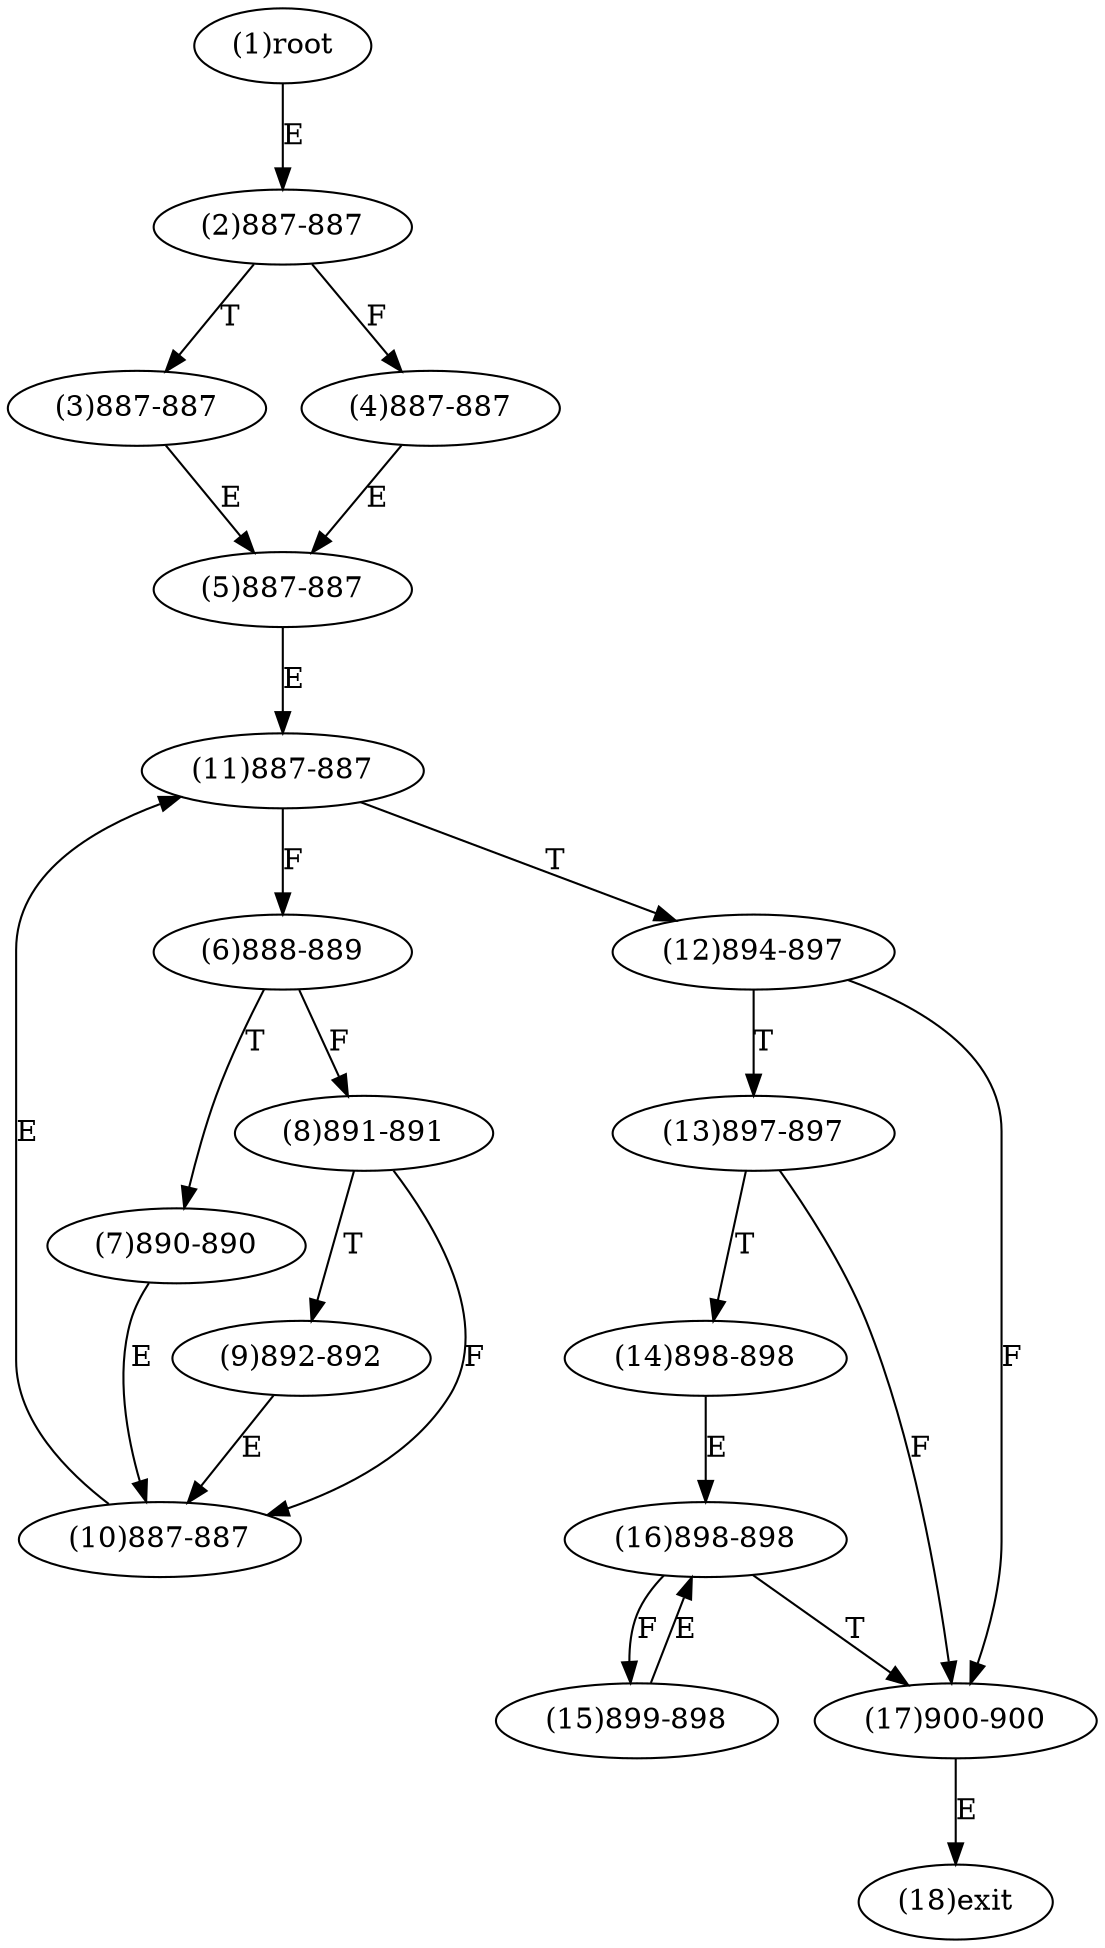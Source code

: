digraph "" { 
1[ label="(1)root"];
2[ label="(2)887-887"];
3[ label="(3)887-887"];
4[ label="(4)887-887"];
5[ label="(5)887-887"];
6[ label="(6)888-889"];
7[ label="(7)890-890"];
8[ label="(8)891-891"];
9[ label="(9)892-892"];
10[ label="(10)887-887"];
11[ label="(11)887-887"];
12[ label="(12)894-897"];
13[ label="(13)897-897"];
14[ label="(14)898-898"];
15[ label="(15)899-898"];
17[ label="(17)900-900"];
16[ label="(16)898-898"];
18[ label="(18)exit"];
1->2[ label="E"];
2->4[ label="F"];
2->3[ label="T"];
3->5[ label="E"];
4->5[ label="E"];
5->11[ label="E"];
6->8[ label="F"];
6->7[ label="T"];
7->10[ label="E"];
8->10[ label="F"];
8->9[ label="T"];
9->10[ label="E"];
10->11[ label="E"];
11->6[ label="F"];
11->12[ label="T"];
12->17[ label="F"];
12->13[ label="T"];
13->17[ label="F"];
13->14[ label="T"];
14->16[ label="E"];
15->16[ label="E"];
16->15[ label="F"];
16->17[ label="T"];
17->18[ label="E"];
}